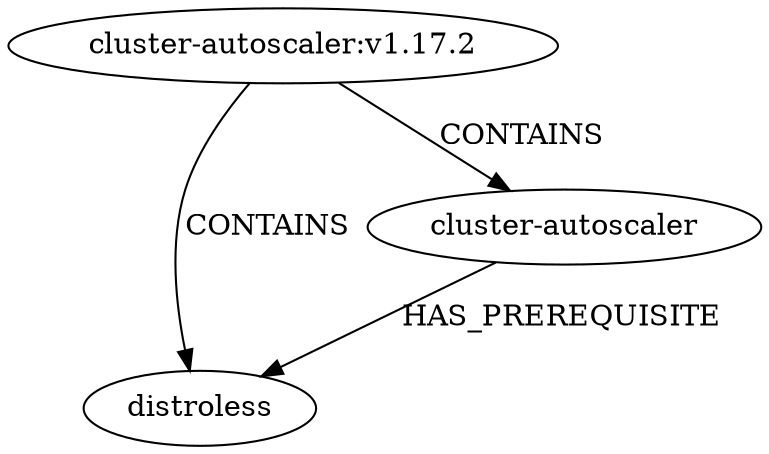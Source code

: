 digraph {
  "cluster-autoscaler:v1.17.2" -> distroless[label="CONTAINS"];
  "cluster-autoscaler:v1.17.2" -> "cluster-autoscaler"[label="CONTAINS"];
  "cluster-autoscaler" -> distroless[label="HAS_PREREQUISITE"];
}
